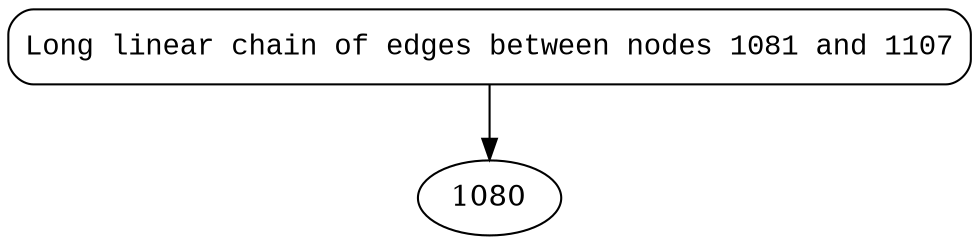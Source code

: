 digraph block845 {
1081 [style="filled,bold" penwidth="1" fillcolor="white" fontname="Courier New" shape="Mrecord" label="Long linear chain of edges between nodes 1081 and 1107"]
1081 -> 1080[label=""]
}